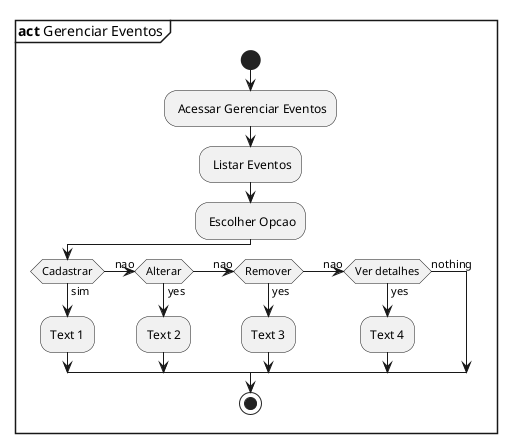 
@startuml
mainframe **act** Gerenciar Eventos
' !pragma useVerticalIf on
start
- Acessar Gerenciar Eventos
- Listar Eventos
- Escolher Opcao
if (Cadastrar) then (sim)
  :Text 1;
(nao) elseif (Alterar) then (yes)
  :Text 2;
(nao) elseif (Remover) then (yes)
  :Text 3;
(nao) elseif (Ver detalhes) then (yes)
  :Text 4;
else (nothing)

endif
stop
@enduml


(*) --> "Acessar Gerenciar Eventos"
--> "Listar Eventos"
if "Cadastrar Evento?" then
  -->[sim] "Selecionar Cadastrar Evento"
  -->"Informar Dados do Evento"
  -->"Informar Localidade do Evento"
  -->"Buscar Coordenadas"
  -->if "Os Dados Sao Validos?" then
    -->[sim]"Criar Evento"
    -->(*)
  else
    -->[nao]"Informar Dados do Evento"
  endif
else
  -->[nao] if "Alterar Evento?" then
    -->[sim] "Selecionar Alterar Evento"
  --> "Informar Dados Necessários do Evento"
  --> if "Informou Localidade?" then
    -->[sim] "Buscar Coordenadas "
    -->"Enviar Formulario"
  else
    --> [nao] "Enviar Formulario"
    -->if "Os Dados Sao Validos?" then
    -->[sim] "Atualizar Evento"
    --> (*)
    else
    -->[nao] "Informar Dados Necessários do Evento"
    endif
  endif
  else
    -->[nao] if "Remover Evento?" then
      -->[sim]"Selecionar Evento a Ser Removido"
      --> if "Confirma remocao?" then
        -->[sim](*)
      else
        -->[nao]"Selecionar Evento a Ser Removido"
      endif
      else
    -->[nao] if "Detalhes do Evento?" then
    -->[sim]"Ir Para Detalhes do Evento"
    -->(*)
    else
      -->[nao]"Listar Eventos"
    endif
    endif
  else
endif